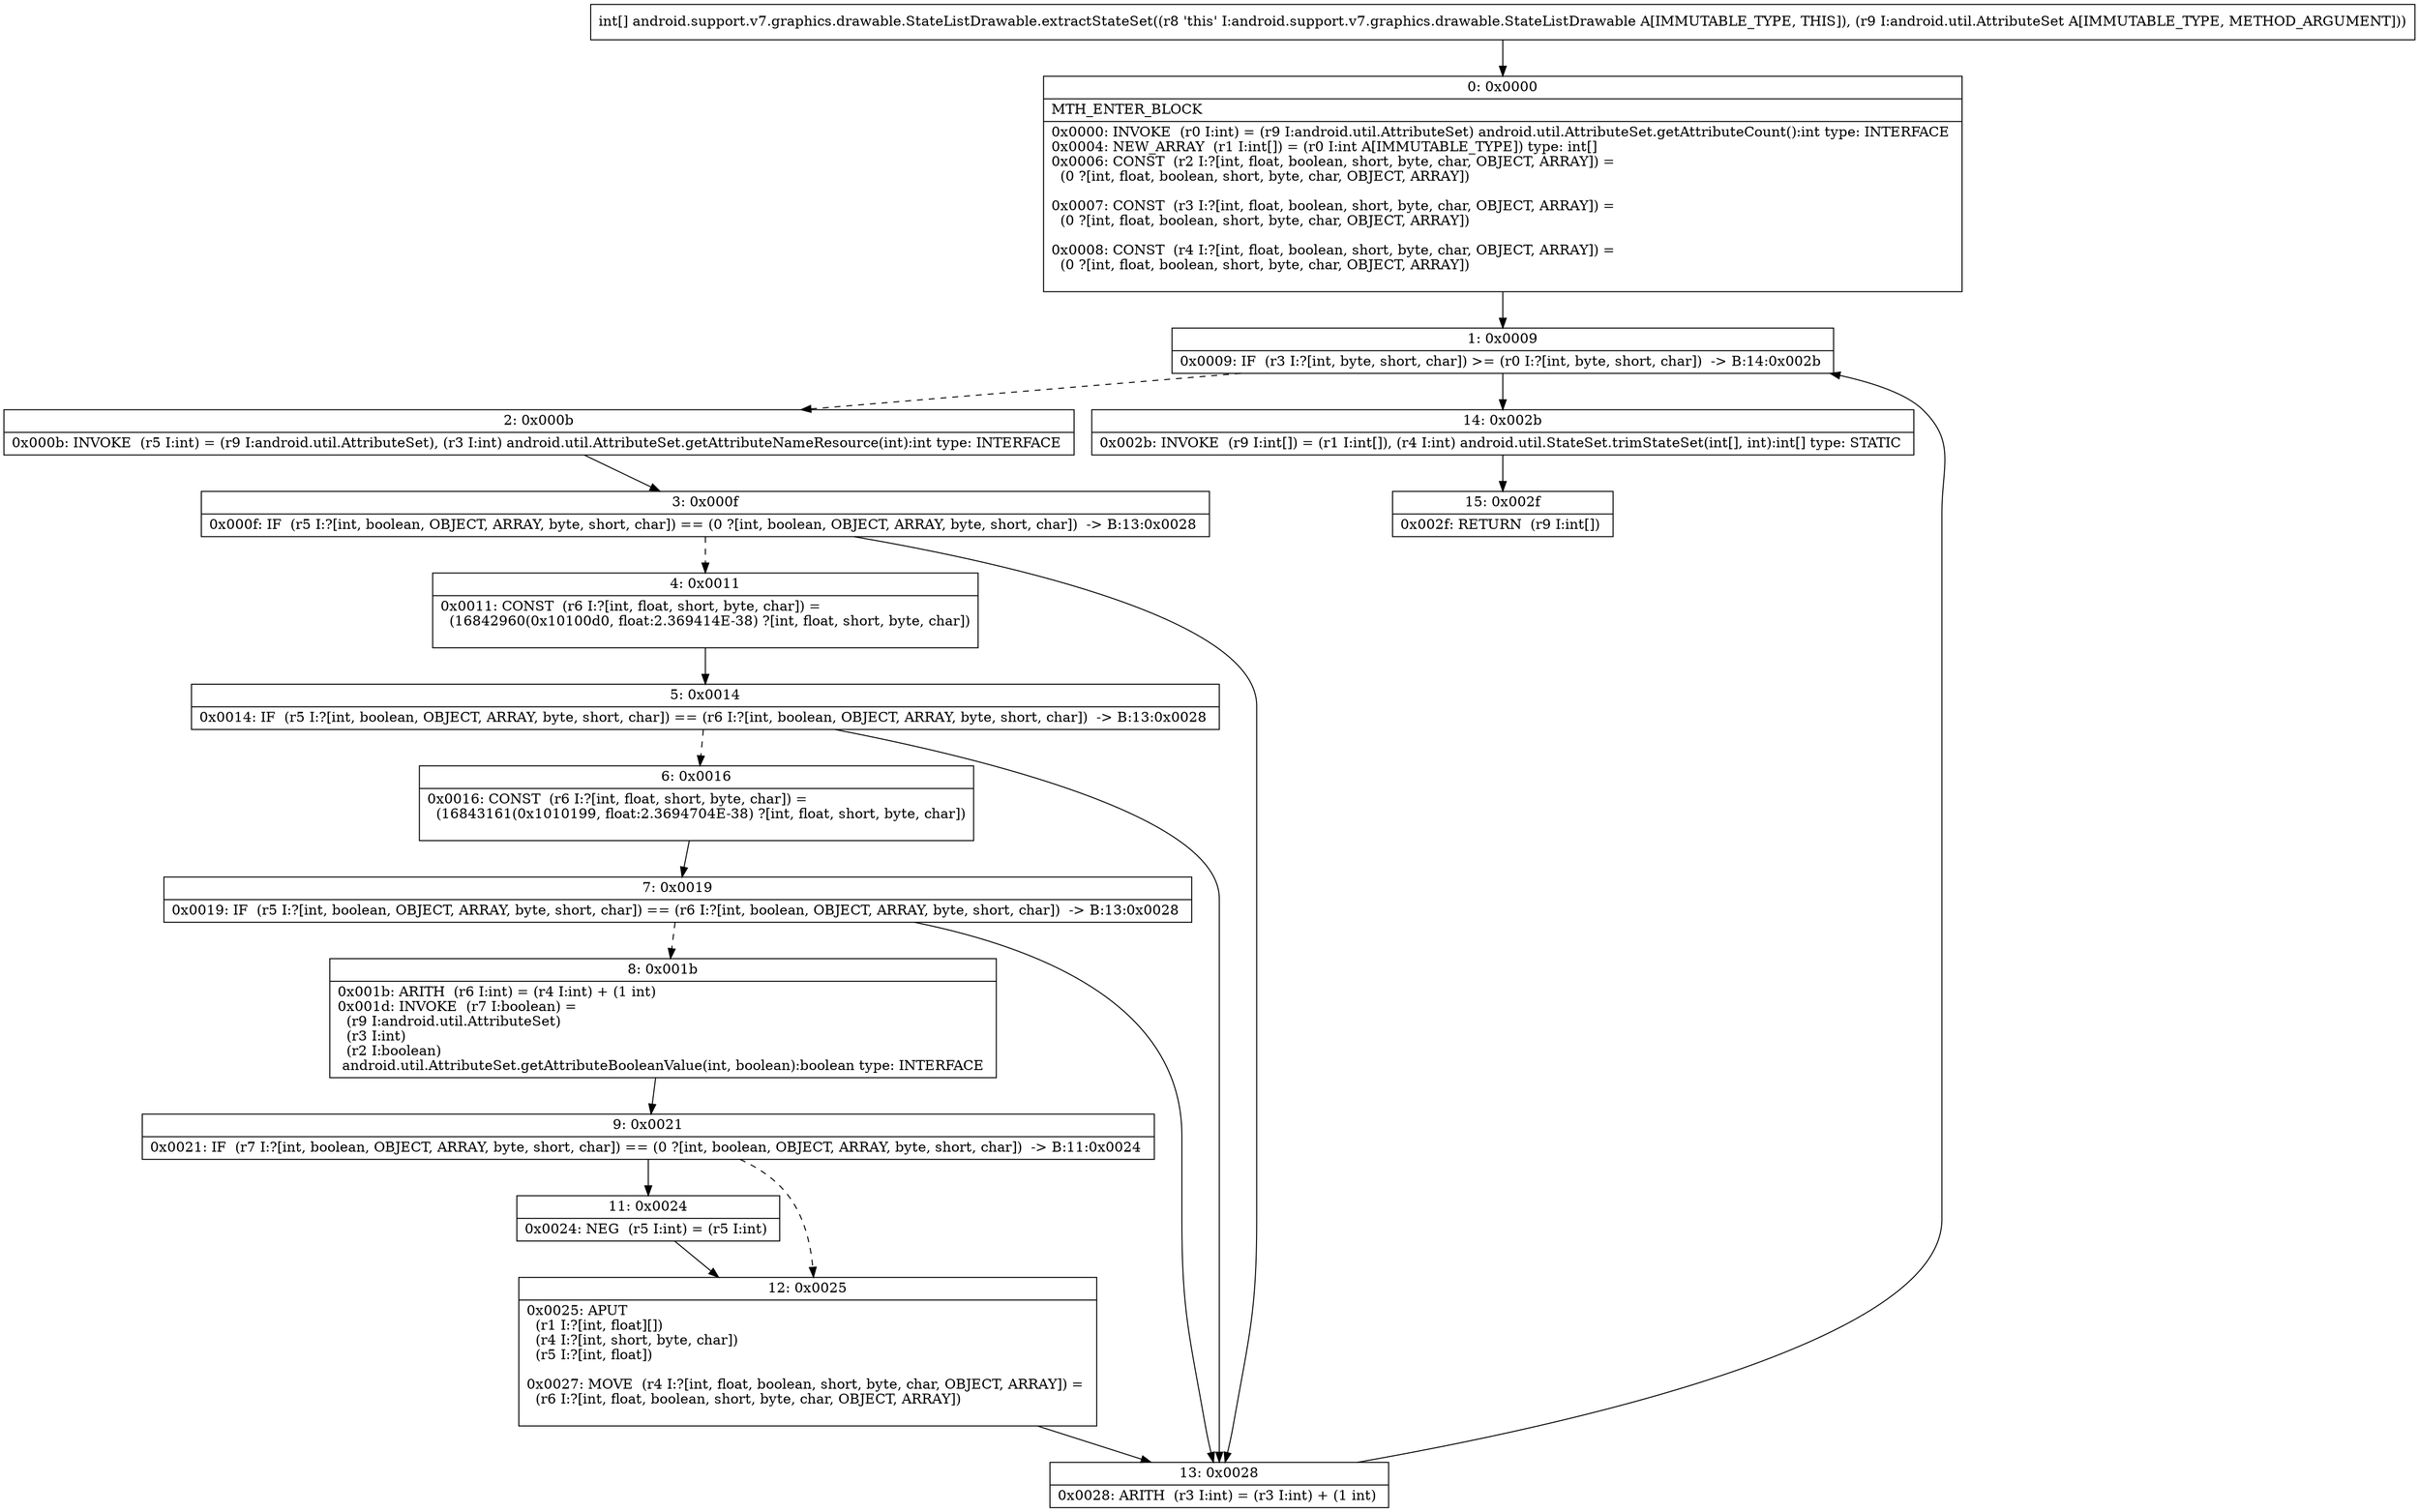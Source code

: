 digraph "CFG forandroid.support.v7.graphics.drawable.StateListDrawable.extractStateSet(Landroid\/util\/AttributeSet;)[I" {
Node_0 [shape=record,label="{0\:\ 0x0000|MTH_ENTER_BLOCK\l|0x0000: INVOKE  (r0 I:int) = (r9 I:android.util.AttributeSet) android.util.AttributeSet.getAttributeCount():int type: INTERFACE \l0x0004: NEW_ARRAY  (r1 I:int[]) = (r0 I:int A[IMMUTABLE_TYPE]) type: int[] \l0x0006: CONST  (r2 I:?[int, float, boolean, short, byte, char, OBJECT, ARRAY]) = \l  (0 ?[int, float, boolean, short, byte, char, OBJECT, ARRAY])\l \l0x0007: CONST  (r3 I:?[int, float, boolean, short, byte, char, OBJECT, ARRAY]) = \l  (0 ?[int, float, boolean, short, byte, char, OBJECT, ARRAY])\l \l0x0008: CONST  (r4 I:?[int, float, boolean, short, byte, char, OBJECT, ARRAY]) = \l  (0 ?[int, float, boolean, short, byte, char, OBJECT, ARRAY])\l \l}"];
Node_1 [shape=record,label="{1\:\ 0x0009|0x0009: IF  (r3 I:?[int, byte, short, char]) \>= (r0 I:?[int, byte, short, char])  \-\> B:14:0x002b \l}"];
Node_2 [shape=record,label="{2\:\ 0x000b|0x000b: INVOKE  (r5 I:int) = (r9 I:android.util.AttributeSet), (r3 I:int) android.util.AttributeSet.getAttributeNameResource(int):int type: INTERFACE \l}"];
Node_3 [shape=record,label="{3\:\ 0x000f|0x000f: IF  (r5 I:?[int, boolean, OBJECT, ARRAY, byte, short, char]) == (0 ?[int, boolean, OBJECT, ARRAY, byte, short, char])  \-\> B:13:0x0028 \l}"];
Node_4 [shape=record,label="{4\:\ 0x0011|0x0011: CONST  (r6 I:?[int, float, short, byte, char]) = \l  (16842960(0x10100d0, float:2.369414E\-38) ?[int, float, short, byte, char])\l \l}"];
Node_5 [shape=record,label="{5\:\ 0x0014|0x0014: IF  (r5 I:?[int, boolean, OBJECT, ARRAY, byte, short, char]) == (r6 I:?[int, boolean, OBJECT, ARRAY, byte, short, char])  \-\> B:13:0x0028 \l}"];
Node_6 [shape=record,label="{6\:\ 0x0016|0x0016: CONST  (r6 I:?[int, float, short, byte, char]) = \l  (16843161(0x1010199, float:2.3694704E\-38) ?[int, float, short, byte, char])\l \l}"];
Node_7 [shape=record,label="{7\:\ 0x0019|0x0019: IF  (r5 I:?[int, boolean, OBJECT, ARRAY, byte, short, char]) == (r6 I:?[int, boolean, OBJECT, ARRAY, byte, short, char])  \-\> B:13:0x0028 \l}"];
Node_8 [shape=record,label="{8\:\ 0x001b|0x001b: ARITH  (r6 I:int) = (r4 I:int) + (1 int) \l0x001d: INVOKE  (r7 I:boolean) = \l  (r9 I:android.util.AttributeSet)\l  (r3 I:int)\l  (r2 I:boolean)\l android.util.AttributeSet.getAttributeBooleanValue(int, boolean):boolean type: INTERFACE \l}"];
Node_9 [shape=record,label="{9\:\ 0x0021|0x0021: IF  (r7 I:?[int, boolean, OBJECT, ARRAY, byte, short, char]) == (0 ?[int, boolean, OBJECT, ARRAY, byte, short, char])  \-\> B:11:0x0024 \l}"];
Node_11 [shape=record,label="{11\:\ 0x0024|0x0024: NEG  (r5 I:int) = (r5 I:int) \l}"];
Node_12 [shape=record,label="{12\:\ 0x0025|0x0025: APUT  \l  (r1 I:?[int, float][])\l  (r4 I:?[int, short, byte, char])\l  (r5 I:?[int, float])\l \l0x0027: MOVE  (r4 I:?[int, float, boolean, short, byte, char, OBJECT, ARRAY]) = \l  (r6 I:?[int, float, boolean, short, byte, char, OBJECT, ARRAY])\l \l}"];
Node_13 [shape=record,label="{13\:\ 0x0028|0x0028: ARITH  (r3 I:int) = (r3 I:int) + (1 int) \l}"];
Node_14 [shape=record,label="{14\:\ 0x002b|0x002b: INVOKE  (r9 I:int[]) = (r1 I:int[]), (r4 I:int) android.util.StateSet.trimStateSet(int[], int):int[] type: STATIC \l}"];
Node_15 [shape=record,label="{15\:\ 0x002f|0x002f: RETURN  (r9 I:int[]) \l}"];
MethodNode[shape=record,label="{int[] android.support.v7.graphics.drawable.StateListDrawable.extractStateSet((r8 'this' I:android.support.v7.graphics.drawable.StateListDrawable A[IMMUTABLE_TYPE, THIS]), (r9 I:android.util.AttributeSet A[IMMUTABLE_TYPE, METHOD_ARGUMENT])) }"];
MethodNode -> Node_0;
Node_0 -> Node_1;
Node_1 -> Node_2[style=dashed];
Node_1 -> Node_14;
Node_2 -> Node_3;
Node_3 -> Node_4[style=dashed];
Node_3 -> Node_13;
Node_4 -> Node_5;
Node_5 -> Node_6[style=dashed];
Node_5 -> Node_13;
Node_6 -> Node_7;
Node_7 -> Node_8[style=dashed];
Node_7 -> Node_13;
Node_8 -> Node_9;
Node_9 -> Node_11;
Node_9 -> Node_12[style=dashed];
Node_11 -> Node_12;
Node_12 -> Node_13;
Node_13 -> Node_1;
Node_14 -> Node_15;
}

